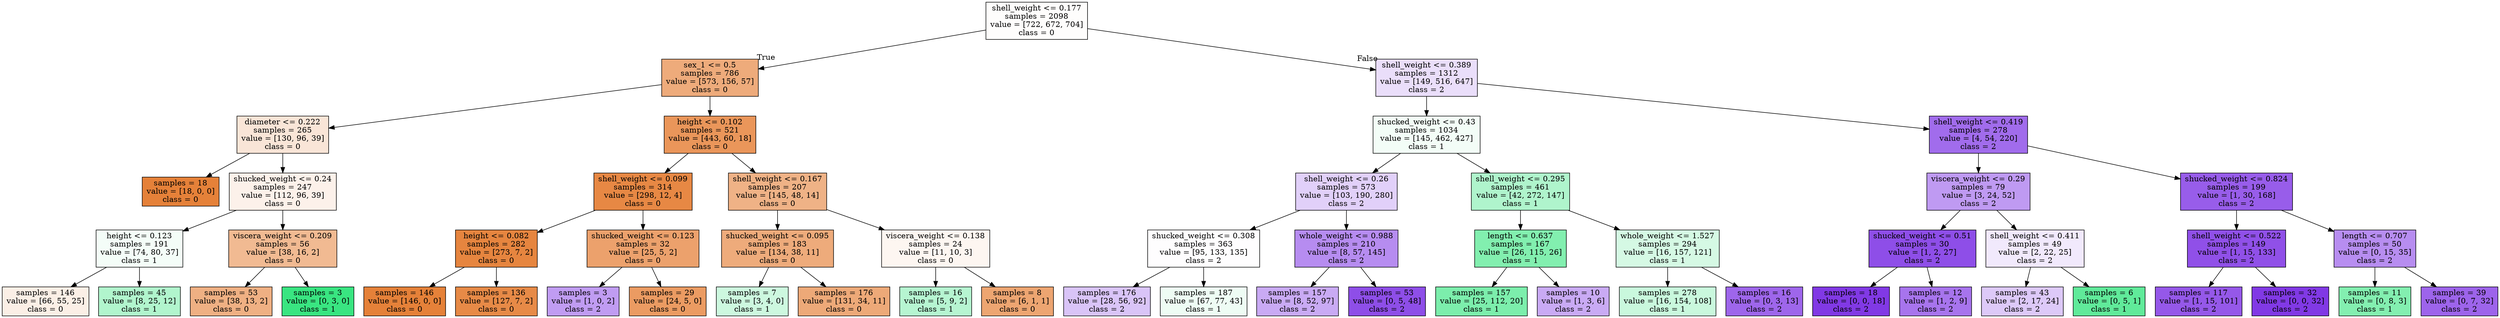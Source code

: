 digraph Tree {
node [shape=box, style="filled", color="black"] ;
0 [label="shell_weight <= 0.177\nsamples = 2098\nvalue = [722, 672, 704]\nclass = 0", fillcolor="#e5813903"] ;
1 [label="sex_1 <= 0.5\nsamples = 786\nvalue = [573, 156, 57]\nclass = 0", fillcolor="#e58139a9"] ;
0 -> 1 [labeldistance=2.5, labelangle=45, headlabel="True"] ;
2 [label="diameter <= 0.222\nsamples = 265\nvalue = [130, 96, 39]\nclass = 0", fillcolor="#e5813933"] ;
1 -> 2 ;
3 [label="samples = 18\nvalue = [18, 0, 0]\nclass = 0", fillcolor="#e58139ff"] ;
2 -> 3 ;
4 [label="shucked_weight <= 0.24\nsamples = 247\nvalue = [112, 96, 39]\nclass = 0", fillcolor="#e581391b"] ;
2 -> 4 ;
5 [label="height <= 0.123\nsamples = 191\nvalue = [74, 80, 37]\nclass = 1", fillcolor="#39e5810d"] ;
4 -> 5 ;
6 [label="samples = 146\nvalue = [66, 55, 25]\nclass = 0", fillcolor="#e581391f"] ;
5 -> 6 ;
7 [label="samples = 45\nvalue = [8, 25, 12]\nclass = 1", fillcolor="#39e58164"] ;
5 -> 7 ;
8 [label="viscera_weight <= 0.209\nsamples = 56\nvalue = [38, 16, 2]\nclass = 0", fillcolor="#e581398c"] ;
4 -> 8 ;
9 [label="samples = 53\nvalue = [38, 13, 2]\nclass = 0", fillcolor="#e581399f"] ;
8 -> 9 ;
10 [label="samples = 3\nvalue = [0, 3, 0]\nclass = 1", fillcolor="#39e581ff"] ;
8 -> 10 ;
11 [label="height <= 0.102\nsamples = 521\nvalue = [443, 60, 18]\nclass = 0", fillcolor="#e58139d4"] ;
1 -> 11 ;
12 [label="shell_weight <= 0.099\nsamples = 314\nvalue = [298, 12, 4]\nclass = 0", fillcolor="#e58139f1"] ;
11 -> 12 ;
13 [label="height <= 0.082\nsamples = 282\nvalue = [273, 7, 2]\nclass = 0", fillcolor="#e58139f7"] ;
12 -> 13 ;
14 [label="samples = 146\nvalue = [146, 0, 0]\nclass = 0", fillcolor="#e58139ff"] ;
13 -> 14 ;
15 [label="samples = 136\nvalue = [127, 7, 2]\nclass = 0", fillcolor="#e58139ed"] ;
13 -> 15 ;
16 [label="shucked_weight <= 0.123\nsamples = 32\nvalue = [25, 5, 2]\nclass = 0", fillcolor="#e58139bd"] ;
12 -> 16 ;
17 [label="samples = 3\nvalue = [1, 0, 2]\nclass = 2", fillcolor="#8139e57f"] ;
16 -> 17 ;
18 [label="samples = 29\nvalue = [24, 5, 0]\nclass = 0", fillcolor="#e58139ca"] ;
16 -> 18 ;
19 [label="shell_weight <= 0.167\nsamples = 207\nvalue = [145, 48, 14]\nclass = 0", fillcolor="#e581399c"] ;
11 -> 19 ;
20 [label="shucked_weight <= 0.095\nsamples = 183\nvalue = [134, 38, 11]\nclass = 0", fillcolor="#e58139a9"] ;
19 -> 20 ;
21 [label="samples = 7\nvalue = [3, 4, 0]\nclass = 1", fillcolor="#39e58140"] ;
20 -> 21 ;
22 [label="samples = 176\nvalue = [131, 34, 11]\nclass = 0", fillcolor="#e58139ae"] ;
20 -> 22 ;
23 [label="viscera_weight <= 0.138\nsamples = 24\nvalue = [11, 10, 3]\nclass = 0", fillcolor="#e5813912"] ;
19 -> 23 ;
24 [label="samples = 16\nvalue = [5, 9, 2]\nclass = 1", fillcolor="#39e5815d"] ;
23 -> 24 ;
25 [label="samples = 8\nvalue = [6, 1, 1]\nclass = 0", fillcolor="#e58139b6"] ;
23 -> 25 ;
26 [label="shell_weight <= 0.389\nsamples = 1312\nvalue = [149, 516, 647]\nclass = 2", fillcolor="#8139e52a"] ;
0 -> 26 [labeldistance=2.5, labelangle=-45, headlabel="False"] ;
27 [label="shucked_weight <= 0.43\nsamples = 1034\nvalue = [145, 462, 427]\nclass = 1", fillcolor="#39e5810f"] ;
26 -> 27 ;
28 [label="shell_weight <= 0.26\nsamples = 573\nvalue = [103, 190, 280]\nclass = 2", fillcolor="#8139e53c"] ;
27 -> 28 ;
29 [label="shucked_weight <= 0.308\nsamples = 363\nvalue = [95, 133, 135]\nclass = 2", fillcolor="#8139e502"] ;
28 -> 29 ;
30 [label="samples = 176\nvalue = [28, 56, 92]\nclass = 2", fillcolor="#8139e54c"] ;
29 -> 30 ;
31 [label="samples = 187\nvalue = [67, 77, 43]\nclass = 1", fillcolor="#39e58115"] ;
29 -> 31 ;
32 [label="whole_weight <= 0.988\nsamples = 210\nvalue = [8, 57, 145]\nclass = 2", fillcolor="#8139e593"] ;
28 -> 32 ;
33 [label="samples = 157\nvalue = [8, 52, 97]\nclass = 2", fillcolor="#8139e56d"] ;
32 -> 33 ;
34 [label="samples = 53\nvalue = [0, 5, 48]\nclass = 2", fillcolor="#8139e5e4"] ;
32 -> 34 ;
35 [label="shell_weight <= 0.295\nsamples = 461\nvalue = [42, 272, 147]\nclass = 1", fillcolor="#39e58166"] ;
27 -> 35 ;
36 [label="length <= 0.637\nsamples = 167\nvalue = [26, 115, 26]\nclass = 1", fillcolor="#39e581a1"] ;
35 -> 36 ;
37 [label="samples = 157\nvalue = [25, 112, 20]\nclass = 1", fillcolor="#39e581a8"] ;
36 -> 37 ;
38 [label="samples = 10\nvalue = [1, 3, 6]\nclass = 2", fillcolor="#8139e56d"] ;
36 -> 38 ;
39 [label="whole_weight <= 1.527\nsamples = 294\nvalue = [16, 157, 121]\nclass = 1", fillcolor="#39e58135"] ;
35 -> 39 ;
40 [label="samples = 278\nvalue = [16, 154, 108]\nclass = 1", fillcolor="#39e58145"] ;
39 -> 40 ;
41 [label="samples = 16\nvalue = [0, 3, 13]\nclass = 2", fillcolor="#8139e5c4"] ;
39 -> 41 ;
42 [label="shell_weight <= 0.419\nsamples = 278\nvalue = [4, 54, 220]\nclass = 2", fillcolor="#8139e5bd"] ;
26 -> 42 ;
43 [label="viscera_weight <= 0.29\nsamples = 79\nvalue = [3, 24, 52]\nclass = 2", fillcolor="#8139e582"] ;
42 -> 43 ;
44 [label="shucked_weight <= 0.51\nsamples = 30\nvalue = [1, 2, 27]\nclass = 2", fillcolor="#8139e5e4"] ;
43 -> 44 ;
45 [label="samples = 18\nvalue = [0, 0, 18]\nclass = 2", fillcolor="#8139e5ff"] ;
44 -> 45 ;
46 [label="samples = 12\nvalue = [1, 2, 9]\nclass = 2", fillcolor="#8139e5b2"] ;
44 -> 46 ;
47 [label="shell_weight <= 0.411\nsamples = 49\nvalue = [2, 22, 25]\nclass = 2", fillcolor="#8139e51c"] ;
43 -> 47 ;
48 [label="samples = 43\nvalue = [2, 17, 24]\nclass = 2", fillcolor="#8139e545"] ;
47 -> 48 ;
49 [label="samples = 6\nvalue = [0, 5, 1]\nclass = 1", fillcolor="#39e581cc"] ;
47 -> 49 ;
50 [label="shucked_weight <= 0.824\nsamples = 199\nvalue = [1, 30, 168]\nclass = 2", fillcolor="#8139e5d0"] ;
42 -> 50 ;
51 [label="shell_weight <= 0.522\nsamples = 149\nvalue = [1, 15, 133]\nclass = 2", fillcolor="#8139e5e1"] ;
50 -> 51 ;
52 [label="samples = 117\nvalue = [1, 15, 101]\nclass = 2", fillcolor="#8139e5d7"] ;
51 -> 52 ;
53 [label="samples = 32\nvalue = [0, 0, 32]\nclass = 2", fillcolor="#8139e5ff"] ;
51 -> 53 ;
54 [label="length <= 0.707\nsamples = 50\nvalue = [0, 15, 35]\nclass = 2", fillcolor="#8139e592"] ;
50 -> 54 ;
55 [label="samples = 11\nvalue = [0, 8, 3]\nclass = 1", fillcolor="#39e5819f"] ;
54 -> 55 ;
56 [label="samples = 39\nvalue = [0, 7, 32]\nclass = 2", fillcolor="#8139e5c7"] ;
54 -> 56 ;
}